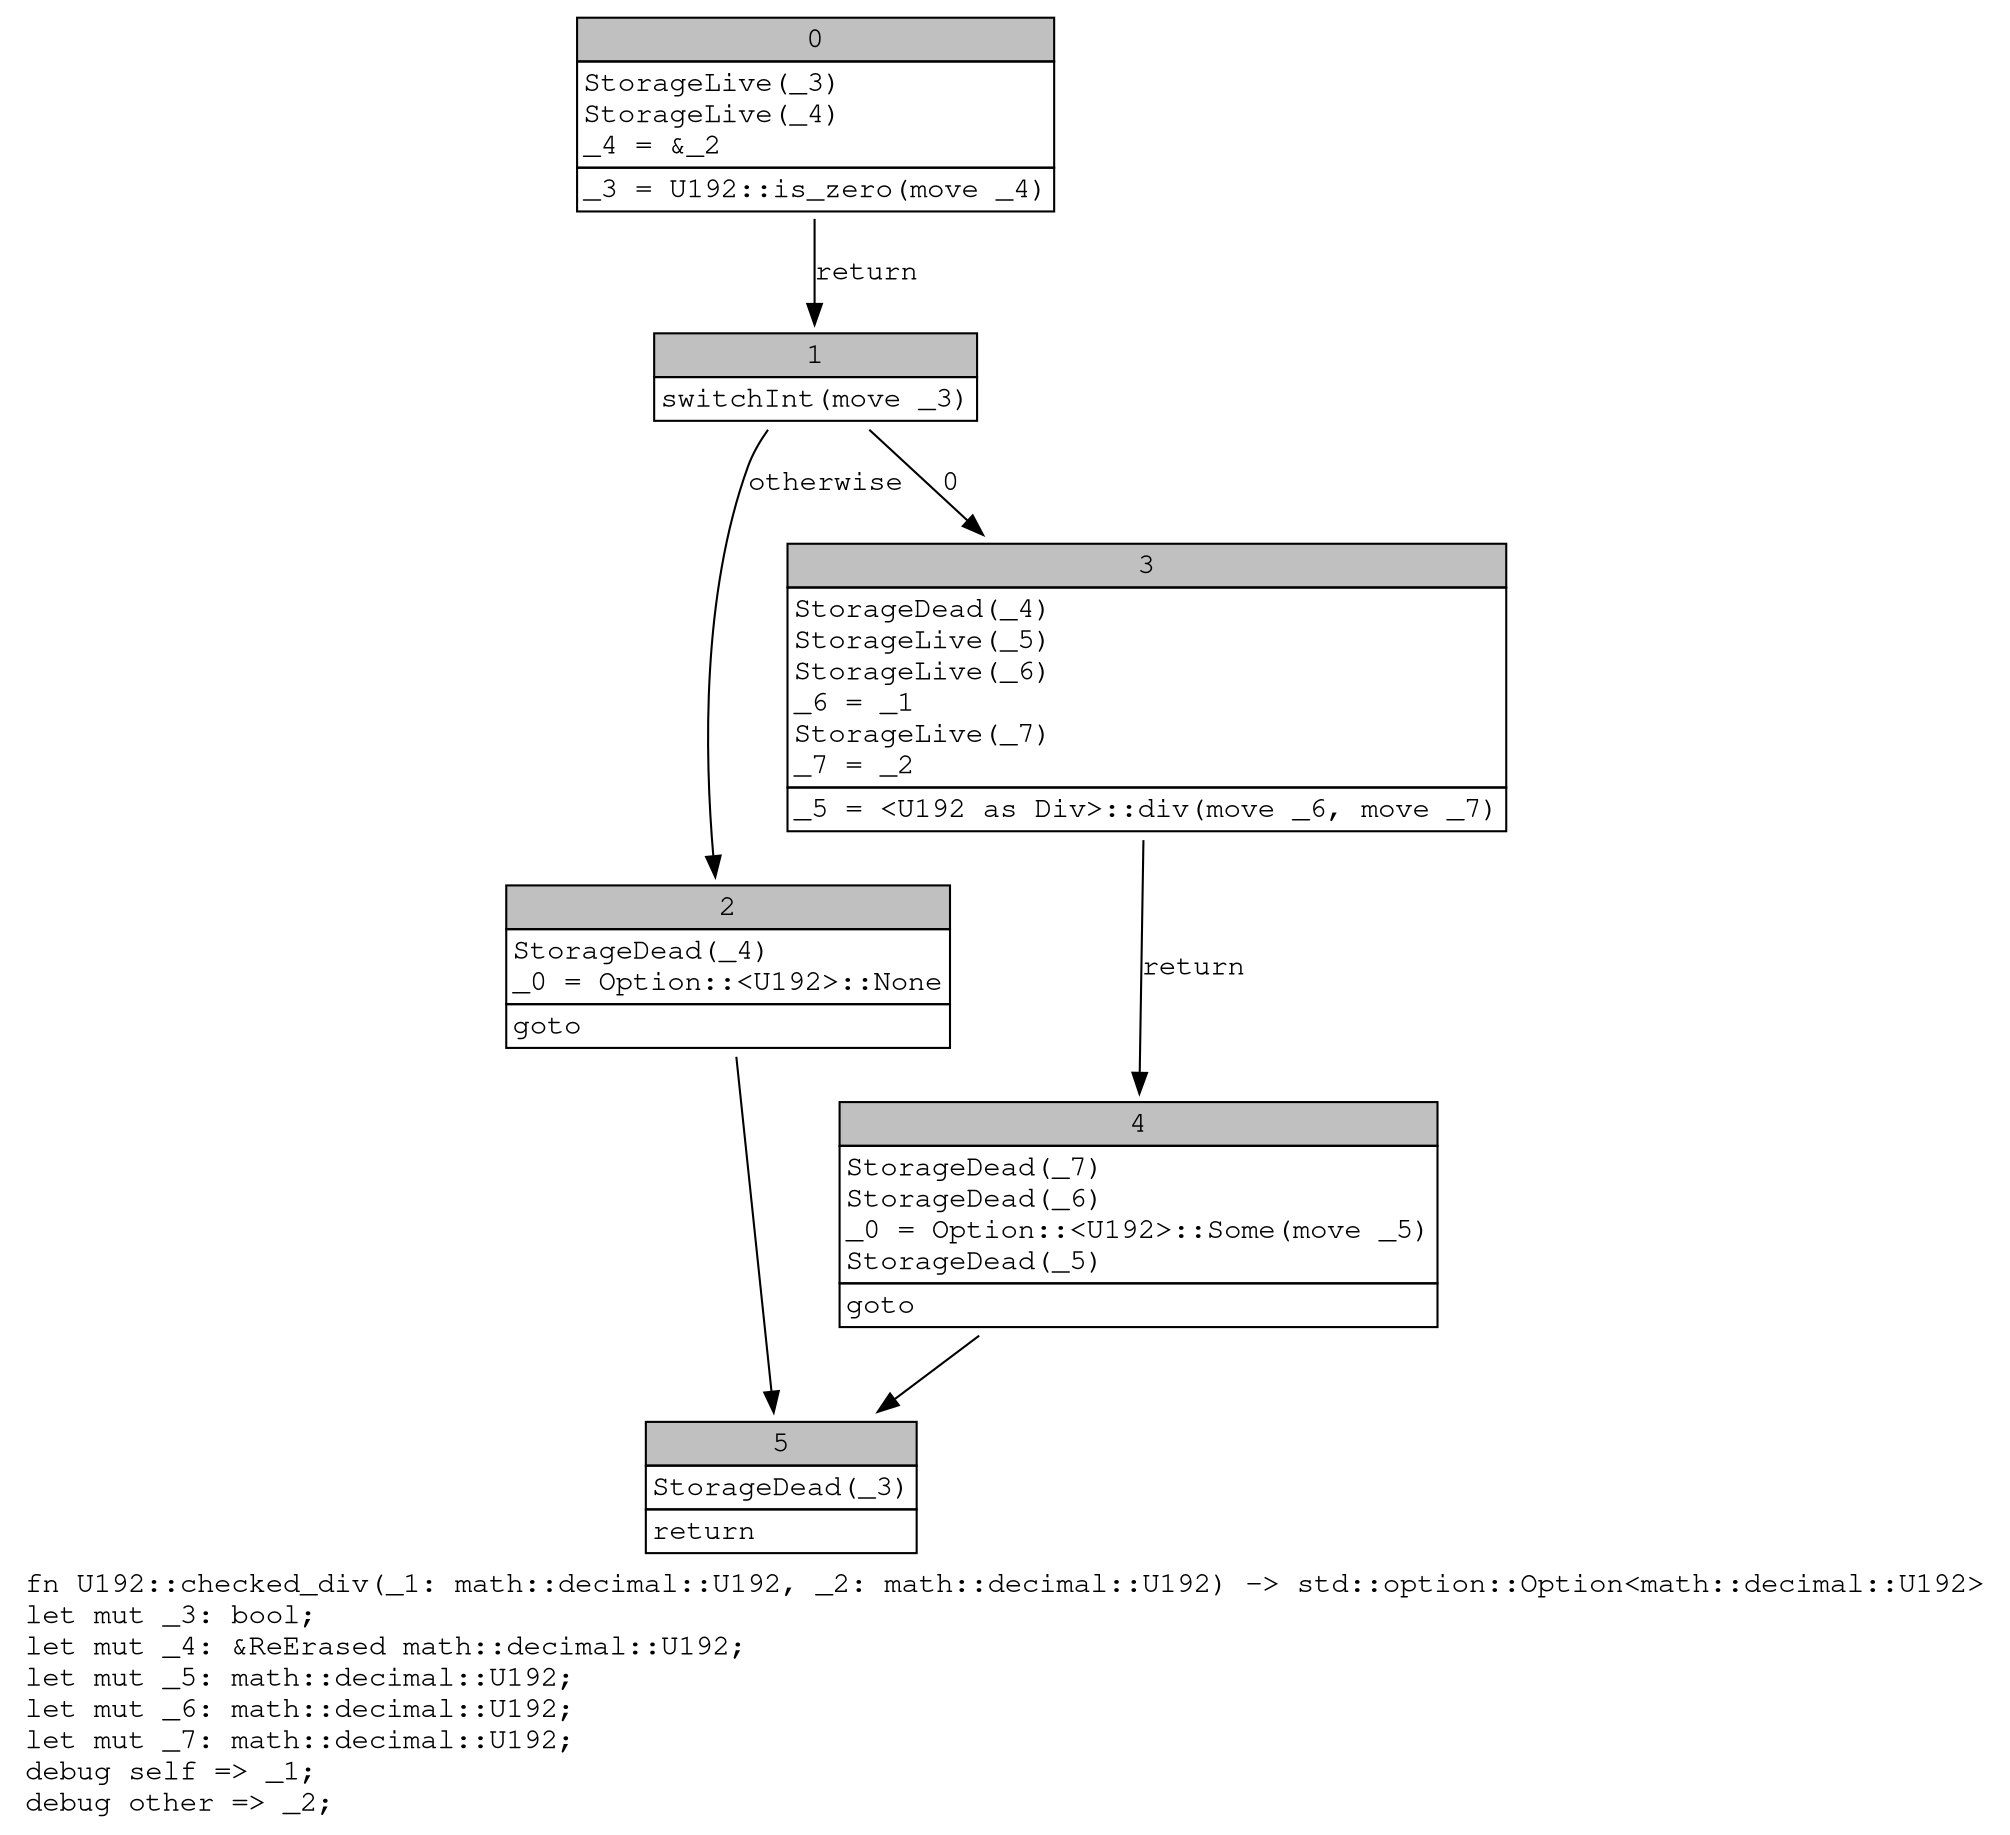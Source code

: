digraph Mir_0_858 {
    graph [fontname="Courier, monospace"];
    node [fontname="Courier, monospace"];
    edge [fontname="Courier, monospace"];
    label=<fn U192::checked_div(_1: math::decimal::U192, _2: math::decimal::U192) -&gt; std::option::Option&lt;math::decimal::U192&gt;<br align="left"/>let mut _3: bool;<br align="left"/>let mut _4: &amp;ReErased math::decimal::U192;<br align="left"/>let mut _5: math::decimal::U192;<br align="left"/>let mut _6: math::decimal::U192;<br align="left"/>let mut _7: math::decimal::U192;<br align="left"/>debug self =&gt; _1;<br align="left"/>debug other =&gt; _2;<br align="left"/>>;
    bb0__0_858 [shape="none", label=<<table border="0" cellborder="1" cellspacing="0"><tr><td bgcolor="gray" align="center" colspan="1">0</td></tr><tr><td align="left" balign="left">StorageLive(_3)<br/>StorageLive(_4)<br/>_4 = &amp;_2<br/></td></tr><tr><td align="left">_3 = U192::is_zero(move _4)</td></tr></table>>];
    bb1__0_858 [shape="none", label=<<table border="0" cellborder="1" cellspacing="0"><tr><td bgcolor="gray" align="center" colspan="1">1</td></tr><tr><td align="left">switchInt(move _3)</td></tr></table>>];
    bb2__0_858 [shape="none", label=<<table border="0" cellborder="1" cellspacing="0"><tr><td bgcolor="gray" align="center" colspan="1">2</td></tr><tr><td align="left" balign="left">StorageDead(_4)<br/>_0 = Option::&lt;U192&gt;::None<br/></td></tr><tr><td align="left">goto</td></tr></table>>];
    bb3__0_858 [shape="none", label=<<table border="0" cellborder="1" cellspacing="0"><tr><td bgcolor="gray" align="center" colspan="1">3</td></tr><tr><td align="left" balign="left">StorageDead(_4)<br/>StorageLive(_5)<br/>StorageLive(_6)<br/>_6 = _1<br/>StorageLive(_7)<br/>_7 = _2<br/></td></tr><tr><td align="left">_5 = &lt;U192 as Div&gt;::div(move _6, move _7)</td></tr></table>>];
    bb4__0_858 [shape="none", label=<<table border="0" cellborder="1" cellspacing="0"><tr><td bgcolor="gray" align="center" colspan="1">4</td></tr><tr><td align="left" balign="left">StorageDead(_7)<br/>StorageDead(_6)<br/>_0 = Option::&lt;U192&gt;::Some(move _5)<br/>StorageDead(_5)<br/></td></tr><tr><td align="left">goto</td></tr></table>>];
    bb5__0_858 [shape="none", label=<<table border="0" cellborder="1" cellspacing="0"><tr><td bgcolor="gray" align="center" colspan="1">5</td></tr><tr><td align="left" balign="left">StorageDead(_3)<br/></td></tr><tr><td align="left">return</td></tr></table>>];
    bb0__0_858 -> bb1__0_858 [label="return"];
    bb1__0_858 -> bb3__0_858 [label="0"];
    bb1__0_858 -> bb2__0_858 [label="otherwise"];
    bb2__0_858 -> bb5__0_858 [label=""];
    bb3__0_858 -> bb4__0_858 [label="return"];
    bb4__0_858 -> bb5__0_858 [label=""];
}
